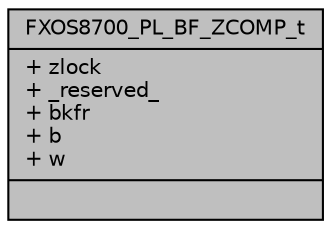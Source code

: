 digraph "FXOS8700_PL_BF_ZCOMP_t"
{
  edge [fontname="Helvetica",fontsize="10",labelfontname="Helvetica",labelfontsize="10"];
  node [fontname="Helvetica",fontsize="10",shape=record];
  Node1 [label="{FXOS8700_PL_BF_ZCOMP_t\n|+ zlock\l+ _reserved_\l+ bkfr\l+ b\l+ w\l|}",height=0.2,width=0.4,color="black", fillcolor="grey75", style="filled", fontcolor="black"];
}
